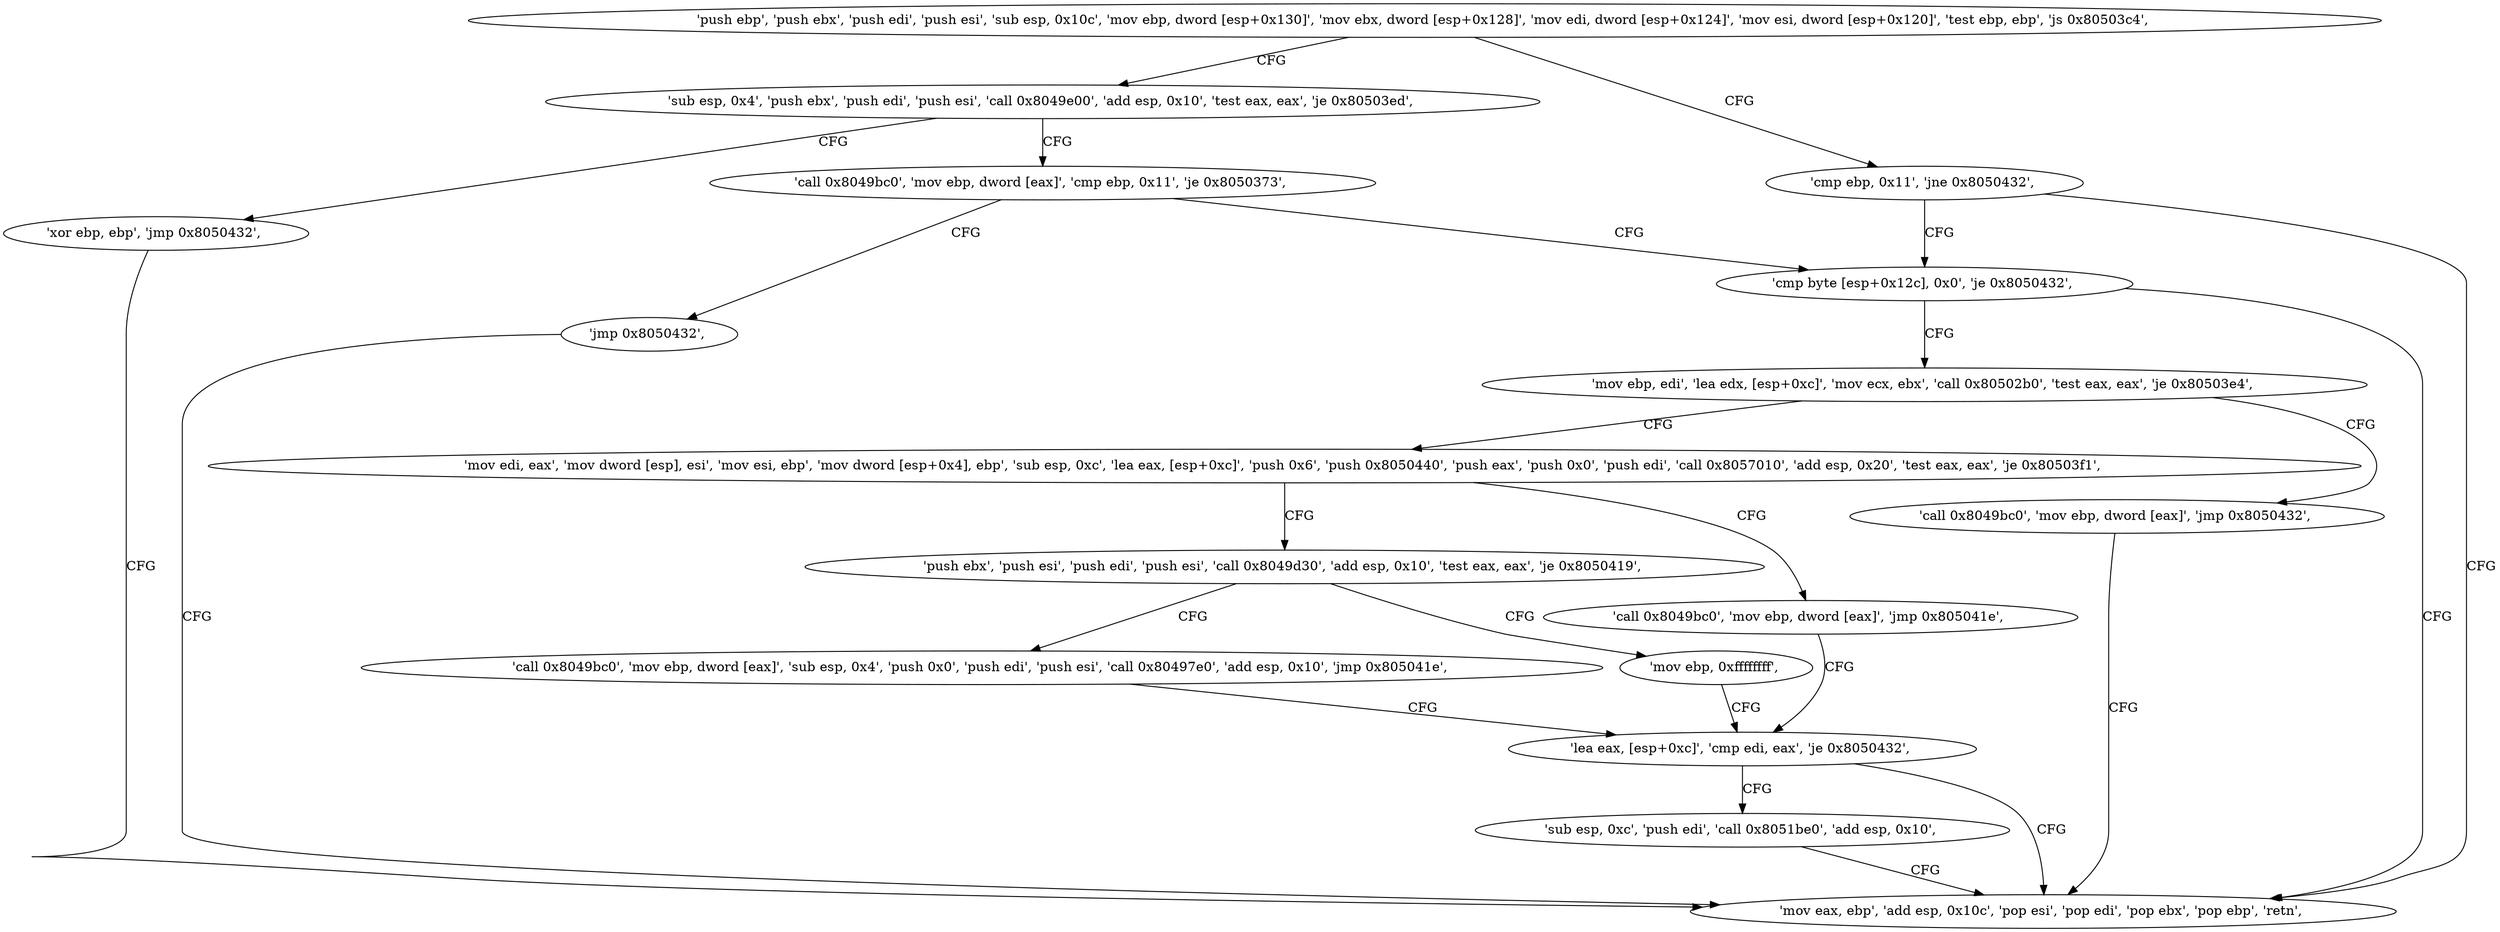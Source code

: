 digraph "func" {
"134546240" [label = "'push ebp', 'push ebx', 'push edi', 'push esi', 'sub esp, 0x10c', 'mov ebp, dword [esp+0x130]', 'mov ebx, dword [esp+0x128]', 'mov edi, dword [esp+0x124]', 'mov esi, dword [esp+0x120]', 'test ebp, ebp', 'js 0x80503c4', " ]
"134546372" [label = "'sub esp, 0x4', 'push ebx', 'push edi', 'push esi', 'call 0x8049e00', 'add esp, 0x10', 'test eax, eax', 'je 0x80503ed', " ]
"134546282" [label = "'cmp ebp, 0x11', 'jne 0x8050432', " ]
"134546413" [label = "'xor ebp, ebp', 'jmp 0x8050432', " ]
"134546390" [label = "'call 0x8049bc0', 'mov ebp, dword [eax]', 'cmp ebp, 0x11', 'je 0x8050373', " ]
"134546482" [label = "'mov eax, ebp', 'add esp, 0x10c', 'pop esi', 'pop edi', 'pop ebx', 'pop ebp', 'retn', " ]
"134546291" [label = "'cmp byte [esp+0x12c], 0x0', 'je 0x8050432', " ]
"134546402" [label = "'jmp 0x8050432', " ]
"134546305" [label = "'mov ebp, edi', 'lea edx, [esp+0xc]', 'mov ecx, ebx', 'call 0x80502b0', 'test eax, eax', 'je 0x80503e4', " ]
"134546404" [label = "'call 0x8049bc0', 'mov ebp, dword [eax]', 'jmp 0x8050432', " ]
"134546322" [label = "'mov edi, eax', 'mov dword [esp], esi', 'mov esi, ebp', 'mov dword [esp+0x4], ebp', 'sub esp, 0xc', 'lea eax, [esp+0xc]', 'push 0x6', 'push 0x8050440', 'push eax', 'push 0x0', 'push edi', 'call 0x8057010', 'add esp, 0x20', 'test eax, eax', 'je 0x80503f1', " ]
"134546417" [label = "'push ebx', 'push esi', 'push edi', 'push esi', 'call 0x8049d30', 'add esp, 0x10', 'test eax, eax', 'je 0x8050419', " ]
"134546363" [label = "'call 0x8049bc0', 'mov ebp, dword [eax]', 'jmp 0x805041e', " ]
"134546457" [label = "'mov ebp, 0xffffffff', " ]
"134546433" [label = "'call 0x8049bc0', 'mov ebp, dword [eax]', 'sub esp, 0x4', 'push 0x0', 'push edi', 'push esi', 'call 0x80497e0', 'add esp, 0x10', 'jmp 0x805041e', " ]
"134546462" [label = "'lea eax, [esp+0xc]', 'cmp edi, eax', 'je 0x8050432', " ]
"134546470" [label = "'sub esp, 0xc', 'push edi', 'call 0x8051be0', 'add esp, 0x10', " ]
"134546240" -> "134546372" [ label = "CFG" ]
"134546240" -> "134546282" [ label = "CFG" ]
"134546372" -> "134546413" [ label = "CFG" ]
"134546372" -> "134546390" [ label = "CFG" ]
"134546282" -> "134546482" [ label = "CFG" ]
"134546282" -> "134546291" [ label = "CFG" ]
"134546413" -> "134546482" [ label = "CFG" ]
"134546390" -> "134546291" [ label = "CFG" ]
"134546390" -> "134546402" [ label = "CFG" ]
"134546291" -> "134546482" [ label = "CFG" ]
"134546291" -> "134546305" [ label = "CFG" ]
"134546402" -> "134546482" [ label = "CFG" ]
"134546305" -> "134546404" [ label = "CFG" ]
"134546305" -> "134546322" [ label = "CFG" ]
"134546404" -> "134546482" [ label = "CFG" ]
"134546322" -> "134546417" [ label = "CFG" ]
"134546322" -> "134546363" [ label = "CFG" ]
"134546417" -> "134546457" [ label = "CFG" ]
"134546417" -> "134546433" [ label = "CFG" ]
"134546363" -> "134546462" [ label = "CFG" ]
"134546457" -> "134546462" [ label = "CFG" ]
"134546433" -> "134546462" [ label = "CFG" ]
"134546462" -> "134546482" [ label = "CFG" ]
"134546462" -> "134546470" [ label = "CFG" ]
"134546470" -> "134546482" [ label = "CFG" ]
}
